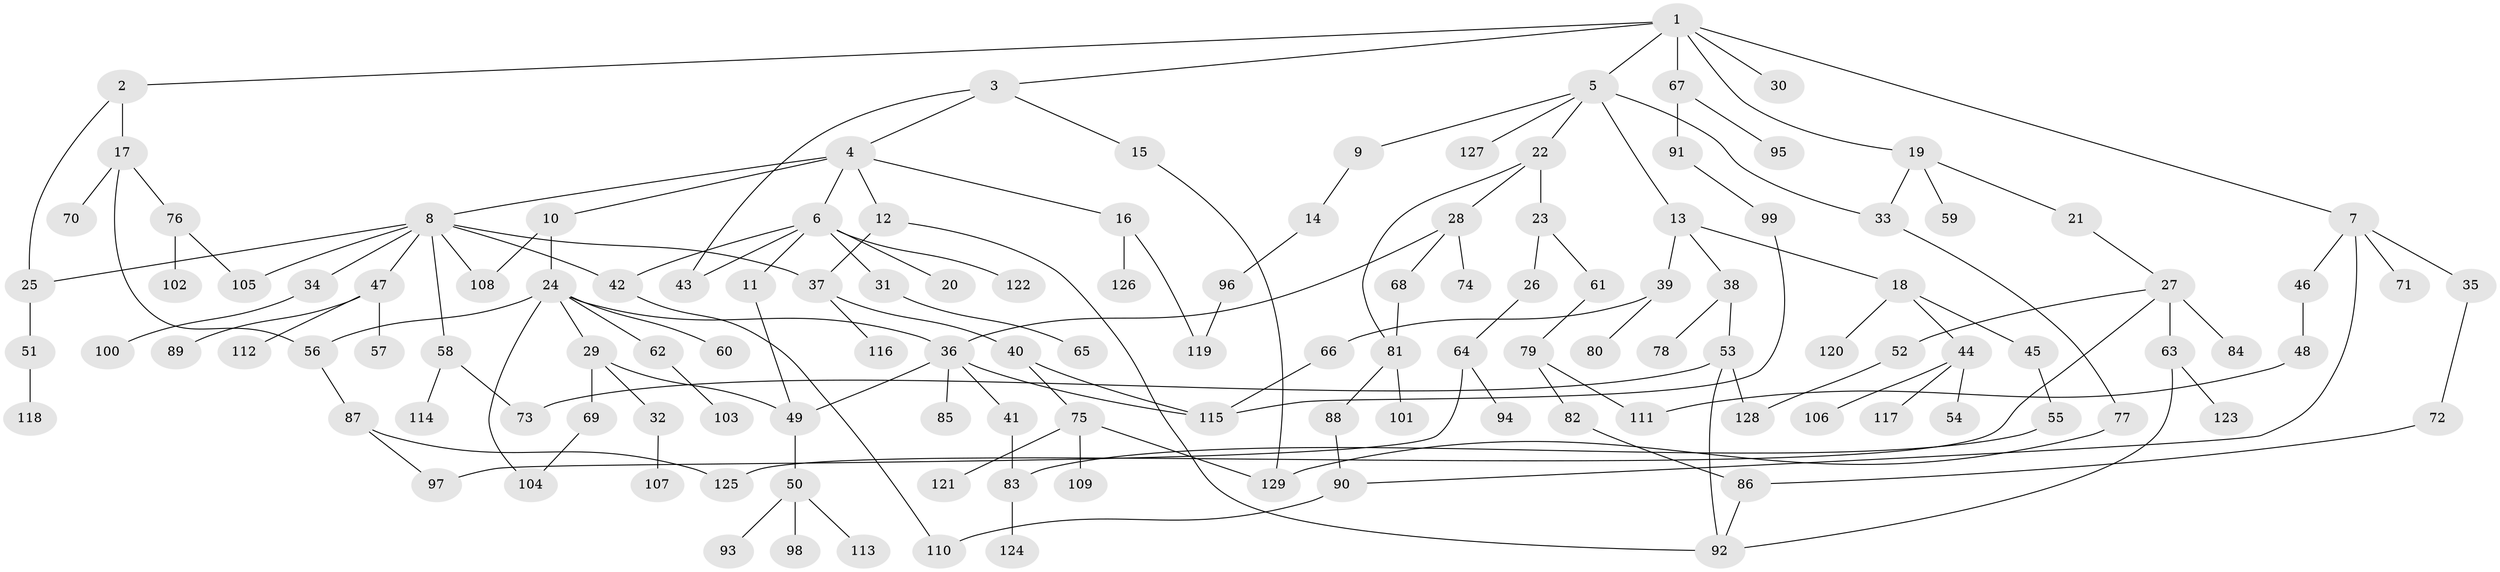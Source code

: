 // coarse degree distribution, {5: 0.09230769230769231, 7: 0.015384615384615385, 2: 0.27692307692307694, 4: 0.07692307692307693, 8: 0.015384615384615385, 3: 0.3076923076923077, 1: 0.2, 6: 0.015384615384615385}
// Generated by graph-tools (version 1.1) at 2025/48/03/04/25 22:48:37]
// undirected, 129 vertices, 159 edges
graph export_dot {
  node [color=gray90,style=filled];
  1;
  2;
  3;
  4;
  5;
  6;
  7;
  8;
  9;
  10;
  11;
  12;
  13;
  14;
  15;
  16;
  17;
  18;
  19;
  20;
  21;
  22;
  23;
  24;
  25;
  26;
  27;
  28;
  29;
  30;
  31;
  32;
  33;
  34;
  35;
  36;
  37;
  38;
  39;
  40;
  41;
  42;
  43;
  44;
  45;
  46;
  47;
  48;
  49;
  50;
  51;
  52;
  53;
  54;
  55;
  56;
  57;
  58;
  59;
  60;
  61;
  62;
  63;
  64;
  65;
  66;
  67;
  68;
  69;
  70;
  71;
  72;
  73;
  74;
  75;
  76;
  77;
  78;
  79;
  80;
  81;
  82;
  83;
  84;
  85;
  86;
  87;
  88;
  89;
  90;
  91;
  92;
  93;
  94;
  95;
  96;
  97;
  98;
  99;
  100;
  101;
  102;
  103;
  104;
  105;
  106;
  107;
  108;
  109;
  110;
  111;
  112;
  113;
  114;
  115;
  116;
  117;
  118;
  119;
  120;
  121;
  122;
  123;
  124;
  125;
  126;
  127;
  128;
  129;
  1 -- 2;
  1 -- 3;
  1 -- 5;
  1 -- 7;
  1 -- 19;
  1 -- 30;
  1 -- 67;
  2 -- 17;
  2 -- 25;
  3 -- 4;
  3 -- 15;
  3 -- 43;
  4 -- 6;
  4 -- 8;
  4 -- 10;
  4 -- 12;
  4 -- 16;
  5 -- 9;
  5 -- 13;
  5 -- 22;
  5 -- 33;
  5 -- 127;
  6 -- 11;
  6 -- 20;
  6 -- 31;
  6 -- 42;
  6 -- 122;
  6 -- 43;
  7 -- 35;
  7 -- 46;
  7 -- 71;
  7 -- 90;
  8 -- 34;
  8 -- 47;
  8 -- 58;
  8 -- 105;
  8 -- 108;
  8 -- 37;
  8 -- 42;
  8 -- 25;
  9 -- 14;
  10 -- 24;
  10 -- 108;
  11 -- 49;
  12 -- 37;
  12 -- 92;
  13 -- 18;
  13 -- 38;
  13 -- 39;
  14 -- 96;
  15 -- 129;
  16 -- 126;
  16 -- 119;
  17 -- 56;
  17 -- 70;
  17 -- 76;
  18 -- 44;
  18 -- 45;
  18 -- 120;
  19 -- 21;
  19 -- 59;
  19 -- 33;
  21 -- 27;
  22 -- 23;
  22 -- 28;
  22 -- 81;
  23 -- 26;
  23 -- 61;
  24 -- 29;
  24 -- 60;
  24 -- 62;
  24 -- 104;
  24 -- 56;
  24 -- 36;
  25 -- 51;
  26 -- 64;
  27 -- 52;
  27 -- 63;
  27 -- 84;
  27 -- 125;
  28 -- 36;
  28 -- 68;
  28 -- 74;
  29 -- 32;
  29 -- 69;
  29 -- 49;
  31 -- 65;
  32 -- 107;
  33 -- 77;
  34 -- 100;
  35 -- 72;
  36 -- 41;
  36 -- 85;
  36 -- 115;
  36 -- 49;
  37 -- 40;
  37 -- 116;
  38 -- 53;
  38 -- 78;
  39 -- 66;
  39 -- 80;
  40 -- 75;
  40 -- 115;
  41 -- 83;
  42 -- 110;
  44 -- 54;
  44 -- 106;
  44 -- 117;
  45 -- 55;
  46 -- 48;
  47 -- 57;
  47 -- 89;
  47 -- 112;
  48 -- 111;
  49 -- 50;
  50 -- 93;
  50 -- 98;
  50 -- 113;
  51 -- 118;
  52 -- 128;
  53 -- 128;
  53 -- 92;
  53 -- 73;
  55 -- 83;
  56 -- 87;
  58 -- 73;
  58 -- 114;
  61 -- 79;
  62 -- 103;
  63 -- 123;
  63 -- 92;
  64 -- 94;
  64 -- 97;
  66 -- 115;
  67 -- 91;
  67 -- 95;
  68 -- 81;
  69 -- 104;
  72 -- 86;
  75 -- 109;
  75 -- 121;
  75 -- 129;
  76 -- 102;
  76 -- 105;
  77 -- 129;
  79 -- 82;
  79 -- 111;
  81 -- 88;
  81 -- 101;
  82 -- 86;
  83 -- 124;
  86 -- 92;
  87 -- 97;
  87 -- 125;
  88 -- 90;
  90 -- 110;
  91 -- 99;
  96 -- 119;
  99 -- 115;
}
